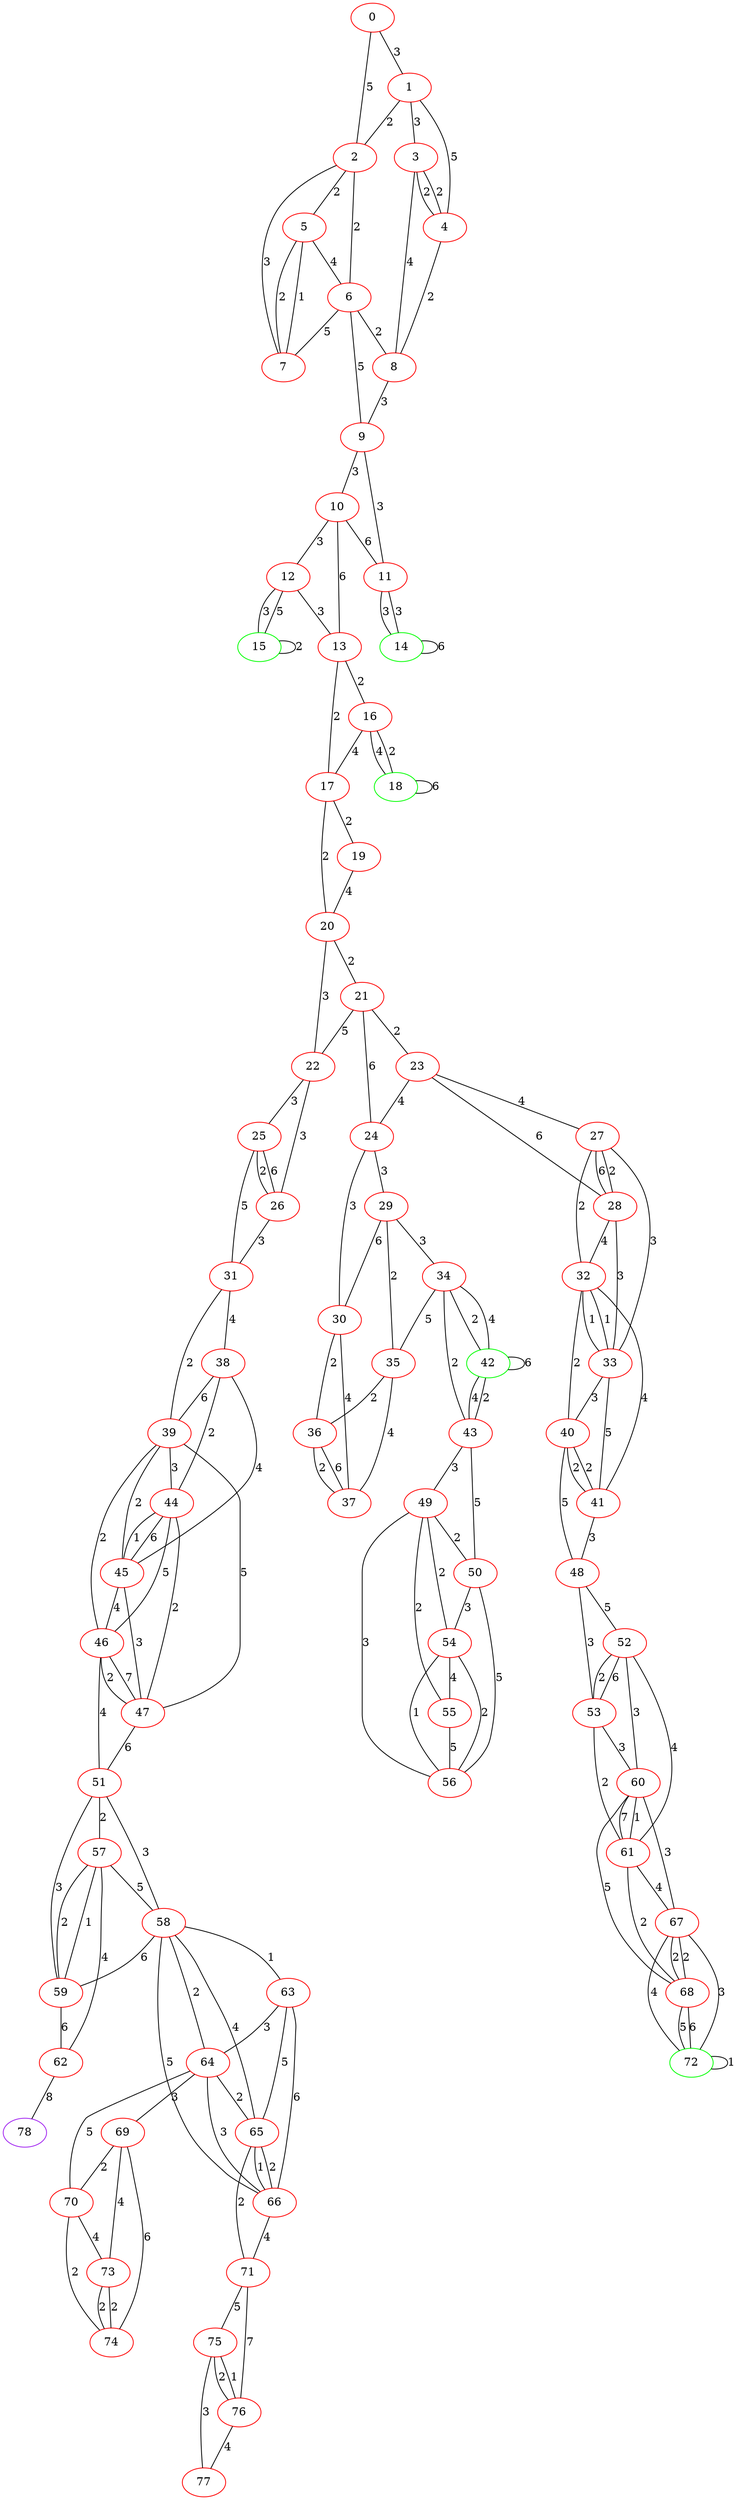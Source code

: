 graph "" {
0 [color=red, weight=1];
1 [color=red, weight=1];
2 [color=red, weight=1];
3 [color=red, weight=1];
4 [color=red, weight=1];
5 [color=red, weight=1];
6 [color=red, weight=1];
7 [color=red, weight=1];
8 [color=red, weight=1];
9 [color=red, weight=1];
10 [color=red, weight=1];
11 [color=red, weight=1];
12 [color=red, weight=1];
13 [color=red, weight=1];
14 [color=green, weight=2];
15 [color=green, weight=2];
16 [color=red, weight=1];
17 [color=red, weight=1];
18 [color=green, weight=2];
19 [color=red, weight=1];
20 [color=red, weight=1];
21 [color=red, weight=1];
22 [color=red, weight=1];
23 [color=red, weight=1];
24 [color=red, weight=1];
25 [color=red, weight=1];
26 [color=red, weight=1];
27 [color=red, weight=1];
28 [color=red, weight=1];
29 [color=red, weight=1];
30 [color=red, weight=1];
31 [color=red, weight=1];
32 [color=red, weight=1];
33 [color=red, weight=1];
34 [color=red, weight=1];
35 [color=red, weight=1];
36 [color=red, weight=1];
37 [color=red, weight=1];
38 [color=red, weight=1];
39 [color=red, weight=1];
40 [color=red, weight=1];
41 [color=red, weight=1];
42 [color=green, weight=2];
43 [color=red, weight=1];
44 [color=red, weight=1];
45 [color=red, weight=1];
46 [color=red, weight=1];
47 [color=red, weight=1];
48 [color=red, weight=1];
49 [color=red, weight=1];
50 [color=red, weight=1];
51 [color=red, weight=1];
52 [color=red, weight=1];
53 [color=red, weight=1];
54 [color=red, weight=1];
55 [color=red, weight=1];
56 [color=red, weight=1];
57 [color=red, weight=1];
58 [color=red, weight=1];
59 [color=red, weight=1];
60 [color=red, weight=1];
61 [color=red, weight=1];
62 [color=red, weight=1];
63 [color=red, weight=1];
64 [color=red, weight=1];
65 [color=red, weight=1];
66 [color=red, weight=1];
67 [color=red, weight=1];
68 [color=red, weight=1];
69 [color=red, weight=1];
70 [color=red, weight=1];
71 [color=red, weight=1];
72 [color=green, weight=2];
73 [color=red, weight=1];
74 [color=red, weight=1];
75 [color=red, weight=1];
76 [color=red, weight=1];
77 [color=red, weight=1];
78 [color=purple, weight=4];
0 -- 1  [key=0, label=3];
0 -- 2  [key=0, label=5];
1 -- 2  [key=0, label=2];
1 -- 3  [key=0, label=3];
1 -- 4  [key=0, label=5];
2 -- 5  [key=0, label=2];
2 -- 6  [key=0, label=2];
2 -- 7  [key=0, label=3];
3 -- 8  [key=0, label=4];
3 -- 4  [key=0, label=2];
3 -- 4  [key=1, label=2];
4 -- 8  [key=0, label=2];
5 -- 6  [key=0, label=4];
5 -- 7  [key=0, label=2];
5 -- 7  [key=1, label=1];
6 -- 8  [key=0, label=2];
6 -- 9  [key=0, label=5];
6 -- 7  [key=0, label=5];
8 -- 9  [key=0, label=3];
9 -- 10  [key=0, label=3];
9 -- 11  [key=0, label=3];
10 -- 11  [key=0, label=6];
10 -- 12  [key=0, label=3];
10 -- 13  [key=0, label=6];
11 -- 14  [key=0, label=3];
11 -- 14  [key=1, label=3];
12 -- 13  [key=0, label=3];
12 -- 15  [key=0, label=3];
12 -- 15  [key=1, label=5];
13 -- 16  [key=0, label=2];
13 -- 17  [key=0, label=2];
14 -- 14  [key=0, label=6];
15 -- 15  [key=0, label=2];
16 -- 17  [key=0, label=4];
16 -- 18  [key=0, label=4];
16 -- 18  [key=1, label=2];
17 -- 19  [key=0, label=2];
17 -- 20  [key=0, label=2];
18 -- 18  [key=0, label=6];
19 -- 20  [key=0, label=4];
20 -- 21  [key=0, label=2];
20 -- 22  [key=0, label=3];
21 -- 24  [key=0, label=6];
21 -- 22  [key=0, label=5];
21 -- 23  [key=0, label=2];
22 -- 25  [key=0, label=3];
22 -- 26  [key=0, label=3];
23 -- 24  [key=0, label=4];
23 -- 27  [key=0, label=4];
23 -- 28  [key=0, label=6];
24 -- 29  [key=0, label=3];
24 -- 30  [key=0, label=3];
25 -- 26  [key=0, label=2];
25 -- 26  [key=1, label=6];
25 -- 31  [key=0, label=5];
26 -- 31  [key=0, label=3];
27 -- 32  [key=0, label=2];
27 -- 33  [key=0, label=3];
27 -- 28  [key=0, label=6];
27 -- 28  [key=1, label=2];
28 -- 32  [key=0, label=4];
28 -- 33  [key=0, label=3];
29 -- 34  [key=0, label=3];
29 -- 35  [key=0, label=2];
29 -- 30  [key=0, label=6];
30 -- 36  [key=0, label=2];
30 -- 37  [key=0, label=4];
31 -- 38  [key=0, label=4];
31 -- 39  [key=0, label=2];
32 -- 40  [key=0, label=2];
32 -- 33  [key=0, label=1];
32 -- 33  [key=1, label=1];
32 -- 41  [key=0, label=4];
33 -- 40  [key=0, label=3];
33 -- 41  [key=0, label=5];
34 -- 43  [key=0, label=2];
34 -- 42  [key=0, label=2];
34 -- 42  [key=1, label=4];
34 -- 35  [key=0, label=5];
35 -- 36  [key=0, label=2];
35 -- 37  [key=0, label=4];
36 -- 37  [key=0, label=6];
36 -- 37  [key=1, label=2];
38 -- 39  [key=0, label=6];
38 -- 44  [key=0, label=2];
38 -- 45  [key=0, label=4];
39 -- 44  [key=0, label=3];
39 -- 45  [key=0, label=2];
39 -- 46  [key=0, label=2];
39 -- 47  [key=0, label=5];
40 -- 48  [key=0, label=5];
40 -- 41  [key=0, label=2];
40 -- 41  [key=1, label=2];
41 -- 48  [key=0, label=3];
42 -- 43  [key=0, label=4];
42 -- 43  [key=1, label=2];
42 -- 42  [key=0, label=6];
43 -- 49  [key=0, label=3];
43 -- 50  [key=0, label=5];
44 -- 47  [key=0, label=2];
44 -- 46  [key=0, label=5];
44 -- 45  [key=0, label=6];
44 -- 45  [key=1, label=1];
45 -- 47  [key=0, label=3];
45 -- 46  [key=0, label=4];
46 -- 51  [key=0, label=4];
46 -- 47  [key=0, label=2];
46 -- 47  [key=1, label=7];
47 -- 51  [key=0, label=6];
48 -- 52  [key=0, label=5];
48 -- 53  [key=0, label=3];
49 -- 56  [key=0, label=3];
49 -- 50  [key=0, label=2];
49 -- 54  [key=0, label=2];
49 -- 55  [key=0, label=2];
50 -- 56  [key=0, label=5];
50 -- 54  [key=0, label=3];
51 -- 57  [key=0, label=2];
51 -- 58  [key=0, label=3];
51 -- 59  [key=0, label=3];
52 -- 60  [key=0, label=3];
52 -- 53  [key=0, label=6];
52 -- 53  [key=1, label=2];
52 -- 61  [key=0, label=4];
53 -- 60  [key=0, label=3];
53 -- 61  [key=0, label=2];
54 -- 56  [key=0, label=1];
54 -- 56  [key=1, label=2];
54 -- 55  [key=0, label=4];
55 -- 56  [key=0, label=5];
57 -- 58  [key=0, label=5];
57 -- 59  [key=0, label=2];
57 -- 59  [key=1, label=1];
57 -- 62  [key=0, label=4];
58 -- 64  [key=0, label=2];
58 -- 65  [key=0, label=4];
58 -- 66  [key=0, label=5];
58 -- 59  [key=0, label=6];
58 -- 63  [key=0, label=1];
59 -- 62  [key=0, label=6];
60 -- 68  [key=0, label=5];
60 -- 67  [key=0, label=3];
60 -- 61  [key=0, label=1];
60 -- 61  [key=1, label=7];
61 -- 68  [key=0, label=2];
61 -- 67  [key=0, label=4];
62 -- 78  [key=0, label=8];
63 -- 64  [key=0, label=3];
63 -- 65  [key=0, label=5];
63 -- 66  [key=0, label=6];
64 -- 65  [key=0, label=2];
64 -- 66  [key=0, label=3];
64 -- 69  [key=0, label=3];
64 -- 70  [key=0, label=5];
65 -- 66  [key=0, label=2];
65 -- 66  [key=1, label=1];
65 -- 71  [key=0, label=2];
66 -- 71  [key=0, label=4];
67 -- 72  [key=0, label=3];
67 -- 72  [key=1, label=4];
67 -- 68  [key=0, label=2];
67 -- 68  [key=1, label=2];
68 -- 72  [key=0, label=5];
68 -- 72  [key=1, label=6];
69 -- 73  [key=0, label=4];
69 -- 74  [key=0, label=6];
69 -- 70  [key=0, label=2];
70 -- 73  [key=0, label=4];
70 -- 74  [key=0, label=2];
71 -- 75  [key=0, label=5];
71 -- 76  [key=0, label=7];
72 -- 72  [key=0, label=1];
73 -- 74  [key=0, label=2];
73 -- 74  [key=1, label=2];
75 -- 76  [key=0, label=2];
75 -- 76  [key=1, label=1];
75 -- 77  [key=0, label=3];
76 -- 77  [key=0, label=4];
}
